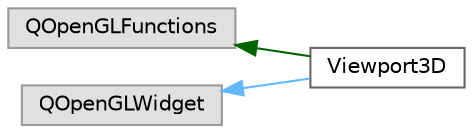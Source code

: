 digraph "Graphical Class Hierarchy"
{
 // LATEX_PDF_SIZE
  bgcolor="transparent";
  edge [fontname=Helvetica,fontsize=10,labelfontname=Helvetica,labelfontsize=10];
  node [fontname=Helvetica,fontsize=10,shape=box,height=0.2,width=0.4];
  rankdir="LR";
  Node0 [id="Node000000",label="QOpenGLFunctions",height=0.2,width=0.4,color="grey60", fillcolor="#E0E0E0", style="filled",tooltip=" "];
  Node0 -> Node1 [id="edge2_Node000000_Node000001",dir="back",color="darkgreen",style="solid",tooltip=" "];
  Node1 [id="Node000001",label="Viewport3D",height=0.2,width=0.4,color="grey40", fillcolor="white", style="filled",URL="$classViewport3D.html",tooltip="The Viewport3D class provides a 3D viewport widget using modern OpenGL."];
  Node2 [id="Node000002",label="QOpenGLWidget",height=0.2,width=0.4,color="grey60", fillcolor="#E0E0E0", style="filled",tooltip=" "];
  Node2 -> Node1 [id="edge3_Node000002_Node000001",dir="back",color="steelblue1",style="solid",tooltip=" "];
}
